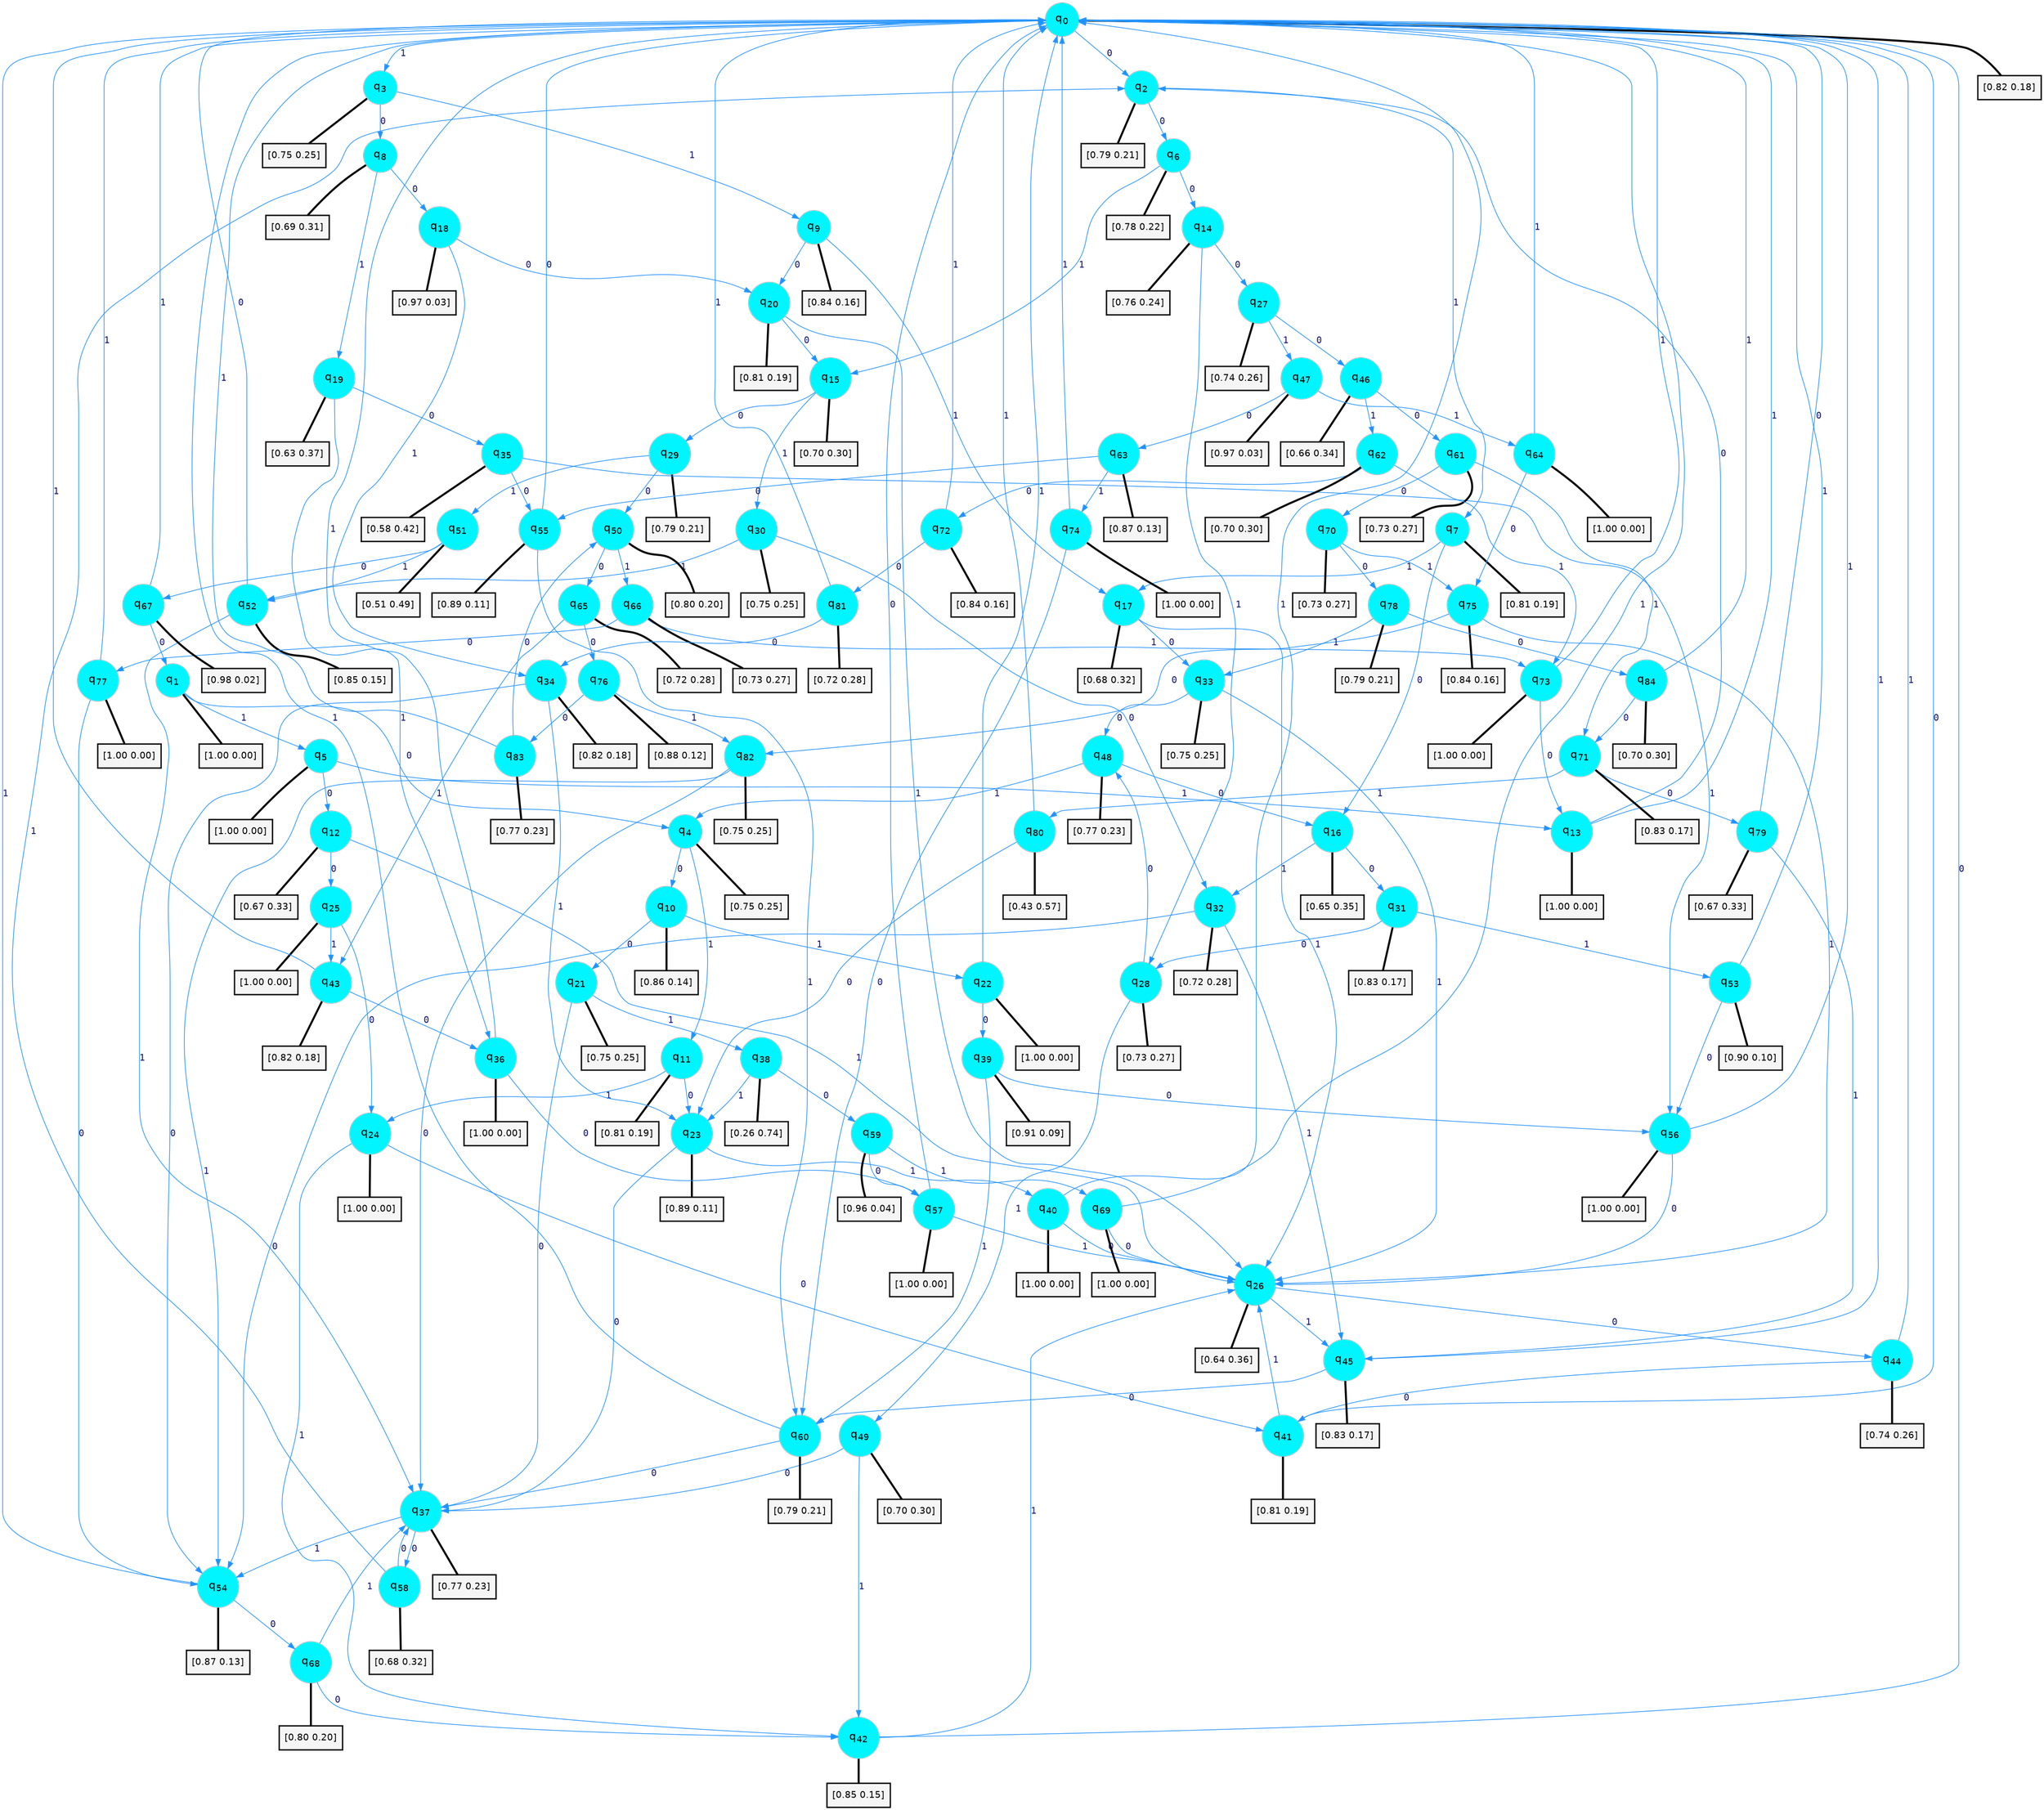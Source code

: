 digraph G {
graph [
bgcolor=transparent, dpi=300, rankdir=TD, size="40,25"];
node [
color=gray, fillcolor=turquoise1, fontcolor=black, fontname=Helvetica, fontsize=16, fontweight=bold, shape=circle, style=filled];
edge [
arrowsize=1, color=dodgerblue1, fontcolor=midnightblue, fontname=courier, fontweight=bold, penwidth=1, style=solid, weight=20];
0[label=<q<SUB>0</SUB>>];
1[label=<q<SUB>1</SUB>>];
2[label=<q<SUB>2</SUB>>];
3[label=<q<SUB>3</SUB>>];
4[label=<q<SUB>4</SUB>>];
5[label=<q<SUB>5</SUB>>];
6[label=<q<SUB>6</SUB>>];
7[label=<q<SUB>7</SUB>>];
8[label=<q<SUB>8</SUB>>];
9[label=<q<SUB>9</SUB>>];
10[label=<q<SUB>10</SUB>>];
11[label=<q<SUB>11</SUB>>];
12[label=<q<SUB>12</SUB>>];
13[label=<q<SUB>13</SUB>>];
14[label=<q<SUB>14</SUB>>];
15[label=<q<SUB>15</SUB>>];
16[label=<q<SUB>16</SUB>>];
17[label=<q<SUB>17</SUB>>];
18[label=<q<SUB>18</SUB>>];
19[label=<q<SUB>19</SUB>>];
20[label=<q<SUB>20</SUB>>];
21[label=<q<SUB>21</SUB>>];
22[label=<q<SUB>22</SUB>>];
23[label=<q<SUB>23</SUB>>];
24[label=<q<SUB>24</SUB>>];
25[label=<q<SUB>25</SUB>>];
26[label=<q<SUB>26</SUB>>];
27[label=<q<SUB>27</SUB>>];
28[label=<q<SUB>28</SUB>>];
29[label=<q<SUB>29</SUB>>];
30[label=<q<SUB>30</SUB>>];
31[label=<q<SUB>31</SUB>>];
32[label=<q<SUB>32</SUB>>];
33[label=<q<SUB>33</SUB>>];
34[label=<q<SUB>34</SUB>>];
35[label=<q<SUB>35</SUB>>];
36[label=<q<SUB>36</SUB>>];
37[label=<q<SUB>37</SUB>>];
38[label=<q<SUB>38</SUB>>];
39[label=<q<SUB>39</SUB>>];
40[label=<q<SUB>40</SUB>>];
41[label=<q<SUB>41</SUB>>];
42[label=<q<SUB>42</SUB>>];
43[label=<q<SUB>43</SUB>>];
44[label=<q<SUB>44</SUB>>];
45[label=<q<SUB>45</SUB>>];
46[label=<q<SUB>46</SUB>>];
47[label=<q<SUB>47</SUB>>];
48[label=<q<SUB>48</SUB>>];
49[label=<q<SUB>49</SUB>>];
50[label=<q<SUB>50</SUB>>];
51[label=<q<SUB>51</SUB>>];
52[label=<q<SUB>52</SUB>>];
53[label=<q<SUB>53</SUB>>];
54[label=<q<SUB>54</SUB>>];
55[label=<q<SUB>55</SUB>>];
56[label=<q<SUB>56</SUB>>];
57[label=<q<SUB>57</SUB>>];
58[label=<q<SUB>58</SUB>>];
59[label=<q<SUB>59</SUB>>];
60[label=<q<SUB>60</SUB>>];
61[label=<q<SUB>61</SUB>>];
62[label=<q<SUB>62</SUB>>];
63[label=<q<SUB>63</SUB>>];
64[label=<q<SUB>64</SUB>>];
65[label=<q<SUB>65</SUB>>];
66[label=<q<SUB>66</SUB>>];
67[label=<q<SUB>67</SUB>>];
68[label=<q<SUB>68</SUB>>];
69[label=<q<SUB>69</SUB>>];
70[label=<q<SUB>70</SUB>>];
71[label=<q<SUB>71</SUB>>];
72[label=<q<SUB>72</SUB>>];
73[label=<q<SUB>73</SUB>>];
74[label=<q<SUB>74</SUB>>];
75[label=<q<SUB>75</SUB>>];
76[label=<q<SUB>76</SUB>>];
77[label=<q<SUB>77</SUB>>];
78[label=<q<SUB>78</SUB>>];
79[label=<q<SUB>79</SUB>>];
80[label=<q<SUB>80</SUB>>];
81[label=<q<SUB>81</SUB>>];
82[label=<q<SUB>82</SUB>>];
83[label=<q<SUB>83</SUB>>];
84[label=<q<SUB>84</SUB>>];
85[label="[0.82 0.18]", shape=box,fontcolor=black, fontname=Helvetica, fontsize=14, penwidth=2, fillcolor=whitesmoke,color=black];
86[label="[1.00 0.00]", shape=box,fontcolor=black, fontname=Helvetica, fontsize=14, penwidth=2, fillcolor=whitesmoke,color=black];
87[label="[0.79 0.21]", shape=box,fontcolor=black, fontname=Helvetica, fontsize=14, penwidth=2, fillcolor=whitesmoke,color=black];
88[label="[0.75 0.25]", shape=box,fontcolor=black, fontname=Helvetica, fontsize=14, penwidth=2, fillcolor=whitesmoke,color=black];
89[label="[0.75 0.25]", shape=box,fontcolor=black, fontname=Helvetica, fontsize=14, penwidth=2, fillcolor=whitesmoke,color=black];
90[label="[1.00 0.00]", shape=box,fontcolor=black, fontname=Helvetica, fontsize=14, penwidth=2, fillcolor=whitesmoke,color=black];
91[label="[0.78 0.22]", shape=box,fontcolor=black, fontname=Helvetica, fontsize=14, penwidth=2, fillcolor=whitesmoke,color=black];
92[label="[0.81 0.19]", shape=box,fontcolor=black, fontname=Helvetica, fontsize=14, penwidth=2, fillcolor=whitesmoke,color=black];
93[label="[0.69 0.31]", shape=box,fontcolor=black, fontname=Helvetica, fontsize=14, penwidth=2, fillcolor=whitesmoke,color=black];
94[label="[0.84 0.16]", shape=box,fontcolor=black, fontname=Helvetica, fontsize=14, penwidth=2, fillcolor=whitesmoke,color=black];
95[label="[0.86 0.14]", shape=box,fontcolor=black, fontname=Helvetica, fontsize=14, penwidth=2, fillcolor=whitesmoke,color=black];
96[label="[0.81 0.19]", shape=box,fontcolor=black, fontname=Helvetica, fontsize=14, penwidth=2, fillcolor=whitesmoke,color=black];
97[label="[0.67 0.33]", shape=box,fontcolor=black, fontname=Helvetica, fontsize=14, penwidth=2, fillcolor=whitesmoke,color=black];
98[label="[1.00 0.00]", shape=box,fontcolor=black, fontname=Helvetica, fontsize=14, penwidth=2, fillcolor=whitesmoke,color=black];
99[label="[0.76 0.24]", shape=box,fontcolor=black, fontname=Helvetica, fontsize=14, penwidth=2, fillcolor=whitesmoke,color=black];
100[label="[0.70 0.30]", shape=box,fontcolor=black, fontname=Helvetica, fontsize=14, penwidth=2, fillcolor=whitesmoke,color=black];
101[label="[0.65 0.35]", shape=box,fontcolor=black, fontname=Helvetica, fontsize=14, penwidth=2, fillcolor=whitesmoke,color=black];
102[label="[0.68 0.32]", shape=box,fontcolor=black, fontname=Helvetica, fontsize=14, penwidth=2, fillcolor=whitesmoke,color=black];
103[label="[0.97 0.03]", shape=box,fontcolor=black, fontname=Helvetica, fontsize=14, penwidth=2, fillcolor=whitesmoke,color=black];
104[label="[0.63 0.37]", shape=box,fontcolor=black, fontname=Helvetica, fontsize=14, penwidth=2, fillcolor=whitesmoke,color=black];
105[label="[0.81 0.19]", shape=box,fontcolor=black, fontname=Helvetica, fontsize=14, penwidth=2, fillcolor=whitesmoke,color=black];
106[label="[0.75 0.25]", shape=box,fontcolor=black, fontname=Helvetica, fontsize=14, penwidth=2, fillcolor=whitesmoke,color=black];
107[label="[1.00 0.00]", shape=box,fontcolor=black, fontname=Helvetica, fontsize=14, penwidth=2, fillcolor=whitesmoke,color=black];
108[label="[0.89 0.11]", shape=box,fontcolor=black, fontname=Helvetica, fontsize=14, penwidth=2, fillcolor=whitesmoke,color=black];
109[label="[1.00 0.00]", shape=box,fontcolor=black, fontname=Helvetica, fontsize=14, penwidth=2, fillcolor=whitesmoke,color=black];
110[label="[1.00 0.00]", shape=box,fontcolor=black, fontname=Helvetica, fontsize=14, penwidth=2, fillcolor=whitesmoke,color=black];
111[label="[0.64 0.36]", shape=box,fontcolor=black, fontname=Helvetica, fontsize=14, penwidth=2, fillcolor=whitesmoke,color=black];
112[label="[0.74 0.26]", shape=box,fontcolor=black, fontname=Helvetica, fontsize=14, penwidth=2, fillcolor=whitesmoke,color=black];
113[label="[0.73 0.27]", shape=box,fontcolor=black, fontname=Helvetica, fontsize=14, penwidth=2, fillcolor=whitesmoke,color=black];
114[label="[0.79 0.21]", shape=box,fontcolor=black, fontname=Helvetica, fontsize=14, penwidth=2, fillcolor=whitesmoke,color=black];
115[label="[0.75 0.25]", shape=box,fontcolor=black, fontname=Helvetica, fontsize=14, penwidth=2, fillcolor=whitesmoke,color=black];
116[label="[0.83 0.17]", shape=box,fontcolor=black, fontname=Helvetica, fontsize=14, penwidth=2, fillcolor=whitesmoke,color=black];
117[label="[0.72 0.28]", shape=box,fontcolor=black, fontname=Helvetica, fontsize=14, penwidth=2, fillcolor=whitesmoke,color=black];
118[label="[0.75 0.25]", shape=box,fontcolor=black, fontname=Helvetica, fontsize=14, penwidth=2, fillcolor=whitesmoke,color=black];
119[label="[0.82 0.18]", shape=box,fontcolor=black, fontname=Helvetica, fontsize=14, penwidth=2, fillcolor=whitesmoke,color=black];
120[label="[0.58 0.42]", shape=box,fontcolor=black, fontname=Helvetica, fontsize=14, penwidth=2, fillcolor=whitesmoke,color=black];
121[label="[1.00 0.00]", shape=box,fontcolor=black, fontname=Helvetica, fontsize=14, penwidth=2, fillcolor=whitesmoke,color=black];
122[label="[0.77 0.23]", shape=box,fontcolor=black, fontname=Helvetica, fontsize=14, penwidth=2, fillcolor=whitesmoke,color=black];
123[label="[0.26 0.74]", shape=box,fontcolor=black, fontname=Helvetica, fontsize=14, penwidth=2, fillcolor=whitesmoke,color=black];
124[label="[0.91 0.09]", shape=box,fontcolor=black, fontname=Helvetica, fontsize=14, penwidth=2, fillcolor=whitesmoke,color=black];
125[label="[1.00 0.00]", shape=box,fontcolor=black, fontname=Helvetica, fontsize=14, penwidth=2, fillcolor=whitesmoke,color=black];
126[label="[0.81 0.19]", shape=box,fontcolor=black, fontname=Helvetica, fontsize=14, penwidth=2, fillcolor=whitesmoke,color=black];
127[label="[0.85 0.15]", shape=box,fontcolor=black, fontname=Helvetica, fontsize=14, penwidth=2, fillcolor=whitesmoke,color=black];
128[label="[0.82 0.18]", shape=box,fontcolor=black, fontname=Helvetica, fontsize=14, penwidth=2, fillcolor=whitesmoke,color=black];
129[label="[0.74 0.26]", shape=box,fontcolor=black, fontname=Helvetica, fontsize=14, penwidth=2, fillcolor=whitesmoke,color=black];
130[label="[0.83 0.17]", shape=box,fontcolor=black, fontname=Helvetica, fontsize=14, penwidth=2, fillcolor=whitesmoke,color=black];
131[label="[0.66 0.34]", shape=box,fontcolor=black, fontname=Helvetica, fontsize=14, penwidth=2, fillcolor=whitesmoke,color=black];
132[label="[0.97 0.03]", shape=box,fontcolor=black, fontname=Helvetica, fontsize=14, penwidth=2, fillcolor=whitesmoke,color=black];
133[label="[0.77 0.23]", shape=box,fontcolor=black, fontname=Helvetica, fontsize=14, penwidth=2, fillcolor=whitesmoke,color=black];
134[label="[0.70 0.30]", shape=box,fontcolor=black, fontname=Helvetica, fontsize=14, penwidth=2, fillcolor=whitesmoke,color=black];
135[label="[0.80 0.20]", shape=box,fontcolor=black, fontname=Helvetica, fontsize=14, penwidth=2, fillcolor=whitesmoke,color=black];
136[label="[0.51 0.49]", shape=box,fontcolor=black, fontname=Helvetica, fontsize=14, penwidth=2, fillcolor=whitesmoke,color=black];
137[label="[0.85 0.15]", shape=box,fontcolor=black, fontname=Helvetica, fontsize=14, penwidth=2, fillcolor=whitesmoke,color=black];
138[label="[0.90 0.10]", shape=box,fontcolor=black, fontname=Helvetica, fontsize=14, penwidth=2, fillcolor=whitesmoke,color=black];
139[label="[0.87 0.13]", shape=box,fontcolor=black, fontname=Helvetica, fontsize=14, penwidth=2, fillcolor=whitesmoke,color=black];
140[label="[0.89 0.11]", shape=box,fontcolor=black, fontname=Helvetica, fontsize=14, penwidth=2, fillcolor=whitesmoke,color=black];
141[label="[1.00 0.00]", shape=box,fontcolor=black, fontname=Helvetica, fontsize=14, penwidth=2, fillcolor=whitesmoke,color=black];
142[label="[1.00 0.00]", shape=box,fontcolor=black, fontname=Helvetica, fontsize=14, penwidth=2, fillcolor=whitesmoke,color=black];
143[label="[0.68 0.32]", shape=box,fontcolor=black, fontname=Helvetica, fontsize=14, penwidth=2, fillcolor=whitesmoke,color=black];
144[label="[0.96 0.04]", shape=box,fontcolor=black, fontname=Helvetica, fontsize=14, penwidth=2, fillcolor=whitesmoke,color=black];
145[label="[0.79 0.21]", shape=box,fontcolor=black, fontname=Helvetica, fontsize=14, penwidth=2, fillcolor=whitesmoke,color=black];
146[label="[0.73 0.27]", shape=box,fontcolor=black, fontname=Helvetica, fontsize=14, penwidth=2, fillcolor=whitesmoke,color=black];
147[label="[0.70 0.30]", shape=box,fontcolor=black, fontname=Helvetica, fontsize=14, penwidth=2, fillcolor=whitesmoke,color=black];
148[label="[0.87 0.13]", shape=box,fontcolor=black, fontname=Helvetica, fontsize=14, penwidth=2, fillcolor=whitesmoke,color=black];
149[label="[1.00 0.00]", shape=box,fontcolor=black, fontname=Helvetica, fontsize=14, penwidth=2, fillcolor=whitesmoke,color=black];
150[label="[0.72 0.28]", shape=box,fontcolor=black, fontname=Helvetica, fontsize=14, penwidth=2, fillcolor=whitesmoke,color=black];
151[label="[0.73 0.27]", shape=box,fontcolor=black, fontname=Helvetica, fontsize=14, penwidth=2, fillcolor=whitesmoke,color=black];
152[label="[0.98 0.02]", shape=box,fontcolor=black, fontname=Helvetica, fontsize=14, penwidth=2, fillcolor=whitesmoke,color=black];
153[label="[0.80 0.20]", shape=box,fontcolor=black, fontname=Helvetica, fontsize=14, penwidth=2, fillcolor=whitesmoke,color=black];
154[label="[1.00 0.00]", shape=box,fontcolor=black, fontname=Helvetica, fontsize=14, penwidth=2, fillcolor=whitesmoke,color=black];
155[label="[0.73 0.27]", shape=box,fontcolor=black, fontname=Helvetica, fontsize=14, penwidth=2, fillcolor=whitesmoke,color=black];
156[label="[0.83 0.17]", shape=box,fontcolor=black, fontname=Helvetica, fontsize=14, penwidth=2, fillcolor=whitesmoke,color=black];
157[label="[0.84 0.16]", shape=box,fontcolor=black, fontname=Helvetica, fontsize=14, penwidth=2, fillcolor=whitesmoke,color=black];
158[label="[1.00 0.00]", shape=box,fontcolor=black, fontname=Helvetica, fontsize=14, penwidth=2, fillcolor=whitesmoke,color=black];
159[label="[1.00 0.00]", shape=box,fontcolor=black, fontname=Helvetica, fontsize=14, penwidth=2, fillcolor=whitesmoke,color=black];
160[label="[0.84 0.16]", shape=box,fontcolor=black, fontname=Helvetica, fontsize=14, penwidth=2, fillcolor=whitesmoke,color=black];
161[label="[0.88 0.12]", shape=box,fontcolor=black, fontname=Helvetica, fontsize=14, penwidth=2, fillcolor=whitesmoke,color=black];
162[label="[1.00 0.00]", shape=box,fontcolor=black, fontname=Helvetica, fontsize=14, penwidth=2, fillcolor=whitesmoke,color=black];
163[label="[0.79 0.21]", shape=box,fontcolor=black, fontname=Helvetica, fontsize=14, penwidth=2, fillcolor=whitesmoke,color=black];
164[label="[0.67 0.33]", shape=box,fontcolor=black, fontname=Helvetica, fontsize=14, penwidth=2, fillcolor=whitesmoke,color=black];
165[label="[0.43 0.57]", shape=box,fontcolor=black, fontname=Helvetica, fontsize=14, penwidth=2, fillcolor=whitesmoke,color=black];
166[label="[0.72 0.28]", shape=box,fontcolor=black, fontname=Helvetica, fontsize=14, penwidth=2, fillcolor=whitesmoke,color=black];
167[label="[0.75 0.25]", shape=box,fontcolor=black, fontname=Helvetica, fontsize=14, penwidth=2, fillcolor=whitesmoke,color=black];
168[label="[0.77 0.23]", shape=box,fontcolor=black, fontname=Helvetica, fontsize=14, penwidth=2, fillcolor=whitesmoke,color=black];
169[label="[0.70 0.30]", shape=box,fontcolor=black, fontname=Helvetica, fontsize=14, penwidth=2, fillcolor=whitesmoke,color=black];
0->2 [label=0];
0->3 [label=1];
0->85 [arrowhead=none, penwidth=3,color=black];
1->4 [label=0];
1->5 [label=1];
1->86 [arrowhead=none, penwidth=3,color=black];
2->6 [label=0];
2->7 [label=1];
2->87 [arrowhead=none, penwidth=3,color=black];
3->8 [label=0];
3->9 [label=1];
3->88 [arrowhead=none, penwidth=3,color=black];
4->10 [label=0];
4->11 [label=1];
4->89 [arrowhead=none, penwidth=3,color=black];
5->12 [label=0];
5->13 [label=1];
5->90 [arrowhead=none, penwidth=3,color=black];
6->14 [label=0];
6->15 [label=1];
6->91 [arrowhead=none, penwidth=3,color=black];
7->16 [label=0];
7->17 [label=1];
7->92 [arrowhead=none, penwidth=3,color=black];
8->18 [label=0];
8->19 [label=1];
8->93 [arrowhead=none, penwidth=3,color=black];
9->20 [label=0];
9->17 [label=1];
9->94 [arrowhead=none, penwidth=3,color=black];
10->21 [label=0];
10->22 [label=1];
10->95 [arrowhead=none, penwidth=3,color=black];
11->23 [label=0];
11->24 [label=1];
11->96 [arrowhead=none, penwidth=3,color=black];
12->25 [label=0];
12->26 [label=1];
12->97 [arrowhead=none, penwidth=3,color=black];
13->2 [label=0];
13->0 [label=1];
13->98 [arrowhead=none, penwidth=3,color=black];
14->27 [label=0];
14->28 [label=1];
14->99 [arrowhead=none, penwidth=3,color=black];
15->29 [label=0];
15->30 [label=1];
15->100 [arrowhead=none, penwidth=3,color=black];
16->31 [label=0];
16->32 [label=1];
16->101 [arrowhead=none, penwidth=3,color=black];
17->33 [label=0];
17->26 [label=1];
17->102 [arrowhead=none, penwidth=3,color=black];
18->20 [label=0];
18->34 [label=1];
18->103 [arrowhead=none, penwidth=3,color=black];
19->35 [label=0];
19->36 [label=1];
19->104 [arrowhead=none, penwidth=3,color=black];
20->15 [label=0];
20->26 [label=1];
20->105 [arrowhead=none, penwidth=3,color=black];
21->37 [label=0];
21->38 [label=1];
21->106 [arrowhead=none, penwidth=3,color=black];
22->39 [label=0];
22->0 [label=1];
22->107 [arrowhead=none, penwidth=3,color=black];
23->37 [label=0];
23->40 [label=1];
23->108 [arrowhead=none, penwidth=3,color=black];
24->41 [label=0];
24->42 [label=1];
24->109 [arrowhead=none, penwidth=3,color=black];
25->24 [label=0];
25->43 [label=1];
25->110 [arrowhead=none, penwidth=3,color=black];
26->44 [label=0];
26->45 [label=1];
26->111 [arrowhead=none, penwidth=3,color=black];
27->46 [label=0];
27->47 [label=1];
27->112 [arrowhead=none, penwidth=3,color=black];
28->48 [label=0];
28->49 [label=1];
28->113 [arrowhead=none, penwidth=3,color=black];
29->50 [label=0];
29->51 [label=1];
29->114 [arrowhead=none, penwidth=3,color=black];
30->32 [label=0];
30->52 [label=1];
30->115 [arrowhead=none, penwidth=3,color=black];
31->28 [label=0];
31->53 [label=1];
31->116 [arrowhead=none, penwidth=3,color=black];
32->54 [label=0];
32->45 [label=1];
32->117 [arrowhead=none, penwidth=3,color=black];
33->48 [label=0];
33->26 [label=1];
33->118 [arrowhead=none, penwidth=3,color=black];
34->54 [label=0];
34->23 [label=1];
34->119 [arrowhead=none, penwidth=3,color=black];
35->55 [label=0];
35->56 [label=1];
35->120 [arrowhead=none, penwidth=3,color=black];
36->57 [label=0];
36->0 [label=1];
36->121 [arrowhead=none, penwidth=3,color=black];
37->58 [label=0];
37->54 [label=1];
37->122 [arrowhead=none, penwidth=3,color=black];
38->59 [label=0];
38->23 [label=1];
38->123 [arrowhead=none, penwidth=3,color=black];
39->56 [label=0];
39->60 [label=1];
39->124 [arrowhead=none, penwidth=3,color=black];
40->26 [label=0];
40->0 [label=1];
40->125 [arrowhead=none, penwidth=3,color=black];
41->0 [label=0];
41->26 [label=1];
41->126 [arrowhead=none, penwidth=3,color=black];
42->0 [label=0];
42->26 [label=1];
42->127 [arrowhead=none, penwidth=3,color=black];
43->36 [label=0];
43->0 [label=1];
43->128 [arrowhead=none, penwidth=3,color=black];
44->41 [label=0];
44->0 [label=1];
44->129 [arrowhead=none, penwidth=3,color=black];
45->60 [label=0];
45->0 [label=1];
45->130 [arrowhead=none, penwidth=3,color=black];
46->61 [label=0];
46->62 [label=1];
46->131 [arrowhead=none, penwidth=3,color=black];
47->63 [label=0];
47->64 [label=1];
47->132 [arrowhead=none, penwidth=3,color=black];
48->16 [label=0];
48->4 [label=1];
48->133 [arrowhead=none, penwidth=3,color=black];
49->37 [label=0];
49->42 [label=1];
49->134 [arrowhead=none, penwidth=3,color=black];
50->65 [label=0];
50->66 [label=1];
50->135 [arrowhead=none, penwidth=3,color=black];
51->67 [label=0];
51->52 [label=1];
51->136 [arrowhead=none, penwidth=3,color=black];
52->0 [label=0];
52->37 [label=1];
52->137 [arrowhead=none, penwidth=3,color=black];
53->56 [label=0];
53->0 [label=1];
53->138 [arrowhead=none, penwidth=3,color=black];
54->68 [label=0];
54->0 [label=1];
54->139 [arrowhead=none, penwidth=3,color=black];
55->0 [label=0];
55->60 [label=1];
55->140 [arrowhead=none, penwidth=3,color=black];
56->26 [label=0];
56->0 [label=1];
56->141 [arrowhead=none, penwidth=3,color=black];
57->0 [label=0];
57->26 [label=1];
57->142 [arrowhead=none, penwidth=3,color=black];
58->37 [label=0];
58->2 [label=1];
58->143 [arrowhead=none, penwidth=3,color=black];
59->57 [label=0];
59->69 [label=1];
59->144 [arrowhead=none, penwidth=3,color=black];
60->37 [label=0];
60->0 [label=1];
60->145 [arrowhead=none, penwidth=3,color=black];
61->70 [label=0];
61->71 [label=1];
61->146 [arrowhead=none, penwidth=3,color=black];
62->72 [label=0];
62->73 [label=1];
62->147 [arrowhead=none, penwidth=3,color=black];
63->55 [label=0];
63->74 [label=1];
63->148 [arrowhead=none, penwidth=3,color=black];
64->75 [label=0];
64->0 [label=1];
64->149 [arrowhead=none, penwidth=3,color=black];
65->76 [label=0];
65->43 [label=1];
65->150 [arrowhead=none, penwidth=3,color=black];
66->77 [label=0];
66->73 [label=1];
66->151 [arrowhead=none, penwidth=3,color=black];
67->1 [label=0];
67->0 [label=1];
67->152 [arrowhead=none, penwidth=3,color=black];
68->42 [label=0];
68->37 [label=1];
68->153 [arrowhead=none, penwidth=3,color=black];
69->26 [label=0];
69->0 [label=1];
69->154 [arrowhead=none, penwidth=3,color=black];
70->78 [label=0];
70->75 [label=1];
70->155 [arrowhead=none, penwidth=3,color=black];
71->79 [label=0];
71->80 [label=1];
71->156 [arrowhead=none, penwidth=3,color=black];
72->81 [label=0];
72->0 [label=1];
72->157 [arrowhead=none, penwidth=3,color=black];
73->13 [label=0];
73->0 [label=1];
73->158 [arrowhead=none, penwidth=3,color=black];
74->60 [label=0];
74->0 [label=1];
74->159 [arrowhead=none, penwidth=3,color=black];
75->82 [label=0];
75->26 [label=1];
75->160 [arrowhead=none, penwidth=3,color=black];
76->83 [label=0];
76->82 [label=1];
76->161 [arrowhead=none, penwidth=3,color=black];
77->54 [label=0];
77->0 [label=1];
77->162 [arrowhead=none, penwidth=3,color=black];
78->84 [label=0];
78->33 [label=1];
78->163 [arrowhead=none, penwidth=3,color=black];
79->0 [label=0];
79->45 [label=1];
79->164 [arrowhead=none, penwidth=3,color=black];
80->23 [label=0];
80->0 [label=1];
80->165 [arrowhead=none, penwidth=3,color=black];
81->34 [label=0];
81->0 [label=1];
81->166 [arrowhead=none, penwidth=3,color=black];
82->37 [label=0];
82->54 [label=1];
82->167 [arrowhead=none, penwidth=3,color=black];
83->50 [label=0];
83->0 [label=1];
83->168 [arrowhead=none, penwidth=3,color=black];
84->71 [label=0];
84->0 [label=1];
84->169 [arrowhead=none, penwidth=3,color=black];
}
